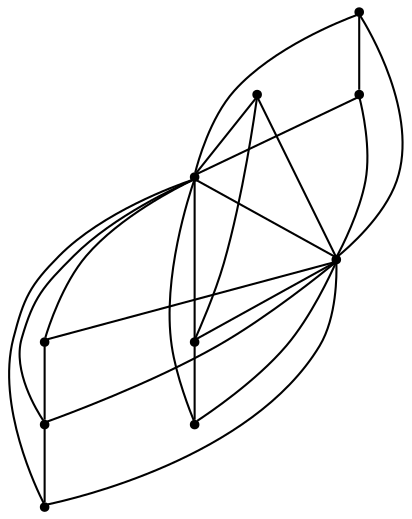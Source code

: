 graph {
  node [shape=point,comment="{\"directed\":false,\"doi\":\"10.1007/978-3-540-70904-6_32\",\"figure\":\"4 (2)\"}"]

  v0 [pos="673.0627021257267,1224.574998219808"]
  v1 [pos="673.0627021257267,1519.9499638875327"]
  v2 [pos="554.9157317405522,1224.574998219808"]
  v3 [pos="554.9157317405522,1519.9499638875327"]
  v4 [pos="732.1987123001454,1372.199999491374"]
  v5 [pos="791.2096884084302,1372.199999491374"]
  v6 [pos="673.0627021257267,1372.199999491374"]
  v7 [pos="554.9157317405522,1372.199999491374"]
  v8 [pos="495.90473973473837,1372.199999491374"]
  v9 [pos="436.7687295603198,1372.1999994913738"]

  v0 -- v1 [id="-1",pos="673.0627021257267,1224.574998219808 681.472574491279,1230.3916803995771 687.3528797238372,1232.720807393392 693.1580850290698,1235.2541478474936 714.9204669331396,1244.88333384196 736.5078488372093,1254.9416732788088 757.4700763081395,1266.2250391642256 796.9857376453489,1287.8041458129885 852.4876998546512,1322.3041407267256 853.2879178779069,1373.1750361124678 852.4752361918604,1426.395785013835 791.572183866279,1462.095756530762 750.2520893895348,1483.9333724975588 730.1441315406977,1494.4541803995771 709.3819585755814,1504.0291976928713 688.5614098837209,1513.0665969848635 683.5854832848837,1515.0624465942385 678.6803960755814,1517.3457972208662 673.0627021257267,1519.9499638875327"]
  v9 -- v8 [id="-2",pos="436.7687295603198,1372.1999994913738 495.90473973473837,1372.199999491374 495.90473973473837,1372.199999491374 495.90473973473837,1372.199999491374"]
  v3 -- v1 [id="-18",pos="554.9157317405522,1519.9499638875327 673.0627021257267,1519.9499638875327 673.0627021257267,1519.9499638875327 673.0627021257267,1519.9499638875327"]
  v2 -- v0 [id="-19",pos="554.9157317405522,1224.574998219808 673.0627021257267,1224.574998219808 673.0627021257267,1224.574998219808 673.0627021257267,1224.574998219808"]
  v7 -- v2 [id="-23",pos="554.9157317405522,1372.199999491374 554.9157317405522,1224.574998219808 554.9157317405522,1224.574998219808 554.9157317405522,1224.574998219808"]
  v3 -- v8 [id="-25",pos="554.9157317405522,1519.9499638875327 495.90473973473837,1372.199999491374 495.90473973473837,1372.199999491374 495.90473973473837,1372.199999491374"]
  v3 -- v6 [id="-26",pos="554.9157317405522,1519.9499638875327 673.0627021257267,1372.199999491374 673.0627021257267,1372.199999491374 673.0627021257267,1372.199999491374"]
  v3 -- v5 [id="-28",pos="554.9157317405522,1519.9499638875327 791.2096884084302,1372.199999491374 791.2096884084302,1372.199999491374 791.2096884084302,1372.199999491374"]
  v3 -- v4 [id="-29",pos="554.9157317405522,1519.9499638875327 732.1987123001454,1372.199999491374 732.1987123001454,1372.199999491374 732.1987123001454,1372.199999491374"]
  v3 -- v7 [id="-30",pos="554.9157317405522,1519.9499638875327 554.9157317405522,1372.199999491374 554.9157317405522,1372.199999491374 554.9157317405522,1372.199999491374"]
  v2 -- v5 [id="-32",pos="554.9157317405522,1224.574998219808 791.2096884084302,1372.199999491374 791.2096884084302,1372.199999491374 791.2096884084302,1372.199999491374"]
  v2 -- v6 [id="-33",pos="554.9157317405522,1224.574998219808 673.0627021257267,1372.199999491374 673.0627021257267,1372.199999491374 673.0627021257267,1372.199999491374"]
  v0 -- v3 [id="-34",pos="673.0627021257267,1224.574998219808 659.8185501453488,1223.0500411987307 659.8185501453488,1223.0500411987307 659.8185501453488,1223.0500411987307 648.8373637354651,1220.5999883015952 637.5435683139535,1218.0375289916994 626.4790152616279,1216.0958480834963 590.4098110465117,1209.2750422159834 553.7279796511627,1204.5165888468428 517.0170239825582,1208.4833653767905 455.4305686773256,1214.2541122436526 403.41251816860466,1252.7416102091474 376.836746002907,1307.6916885375979 355.7661609738372,1364.8999404907229 369.8438045058139,1424.8583348592124 421.1991824127907,1461.3624445597334 448.84600290697676,1482.3374303181968 482.9565043604651,1496.2833277384443 515.3083575581395,1508.3417129516604 524.9809865552326,1511.950035095215 534.7786337209302,1515.212491353353 554.9157317405522,1519.9499638875327"]
  v6 -- v4 [id="-47",pos="673.0627021257267,1372.199999491374 732.1987123001454,1372.199999491374 732.1987123001454,1372.199999491374 732.1987123001454,1372.199999491374"]
  v4 -- v2 [id="-48",pos="732.1987123001454,1372.199999491374 554.9157317405522,1224.574998219808 554.9157317405522,1224.574998219808 554.9157317405522,1224.574998219808"]
  v4 -- v5 [id="-49",pos="732.1987123001454,1372.199999491374 791.2096884084302,1372.199999491374 791.2096884084302,1372.199999491374 791.2096884084302,1372.199999491374"]
  v9 -- v2 [id="-51",pos="436.7687295603198,1372.1999994913738 554.9157317405522,1224.574998219808 554.9157317405522,1224.574998219808 554.9157317405522,1224.574998219808"]
  v8 -- v2 [id="-53",pos="495.90473973473837,1372.199999491374 554.9157317405522,1224.574998219808 554.9157317405522,1224.574998219808 554.9157317405522,1224.574998219808"]
  v9 -- v3 [id="-54",pos="436.7687295603198,1372.1999994913738 554.9157317405522,1519.9499638875327 554.9157317405522,1519.9499638875327 554.9157317405522,1519.9499638875327"]
  v2 -- v3 [id="-57",pos="554.9157317405522,1224.574998219808 543.1260446947674,1229.4208399454756 538.0417605377907,1231.8125279744468 532.8949672965116,1234.075024922689 515.2791696947675,1242.3833084106448 497.8467659883721,1251.0874303181968 481.05198037790694,1260.9749984741213 441.6779978197674,1284.0624364217124 400.5411700581395,1318.141670227051 404.7919785610465,1368.7166722615561 409.52200218023256,1416.1582819620771 451.34642986918607,1452.391675313314 487.4823401162791,1478.6833318074546 504.19795603197673,1490.9708531697593 521.355332485465,1501.9833755493166 538.9336119186047,1512.93753306071 542.6800872093023,1515.0874964396162 546.3724473110465,1517.412427266439 554.9157317405522,1519.9499638875327"]
  v1 -- v2 [id="-61",pos="673.0627021257267,1519.9499638875327 684.0522347383721,1516.1791356404624 688.6489098837209,1513.4291203816733 693.2873001453488,1510.704154968262 714.9705123546512,1497.4916966756186 735.8201853197675,1484.1166051228843 756.1573219476744,1468.8416671752932 796.8815770348837,1438.3249791463218 845.7739825581396,1390.7249323527021 811.0217296511628,1336.958300272624 779.7075399709303,1290.9875106811526 707.6066497093024,1267.5999832153323 656.6679778343023,1252.0542017618818 629.9379996366279,1244.337450663249 602.6662972383721,1237.200024922689 575.5528706395348,1230.9249750773115 569.5601380813954,1229.341621398926 563.6131904069767,1228.258374532064 554.9157317405522,1224.574998219808"]
  v8 -- v7 [id="-63",pos="495.90473973473837,1372.199999491374 554.9157317405522,1372.199999491374 554.9157317405522,1372.199999491374 554.9157317405522,1372.199999491374"]
}